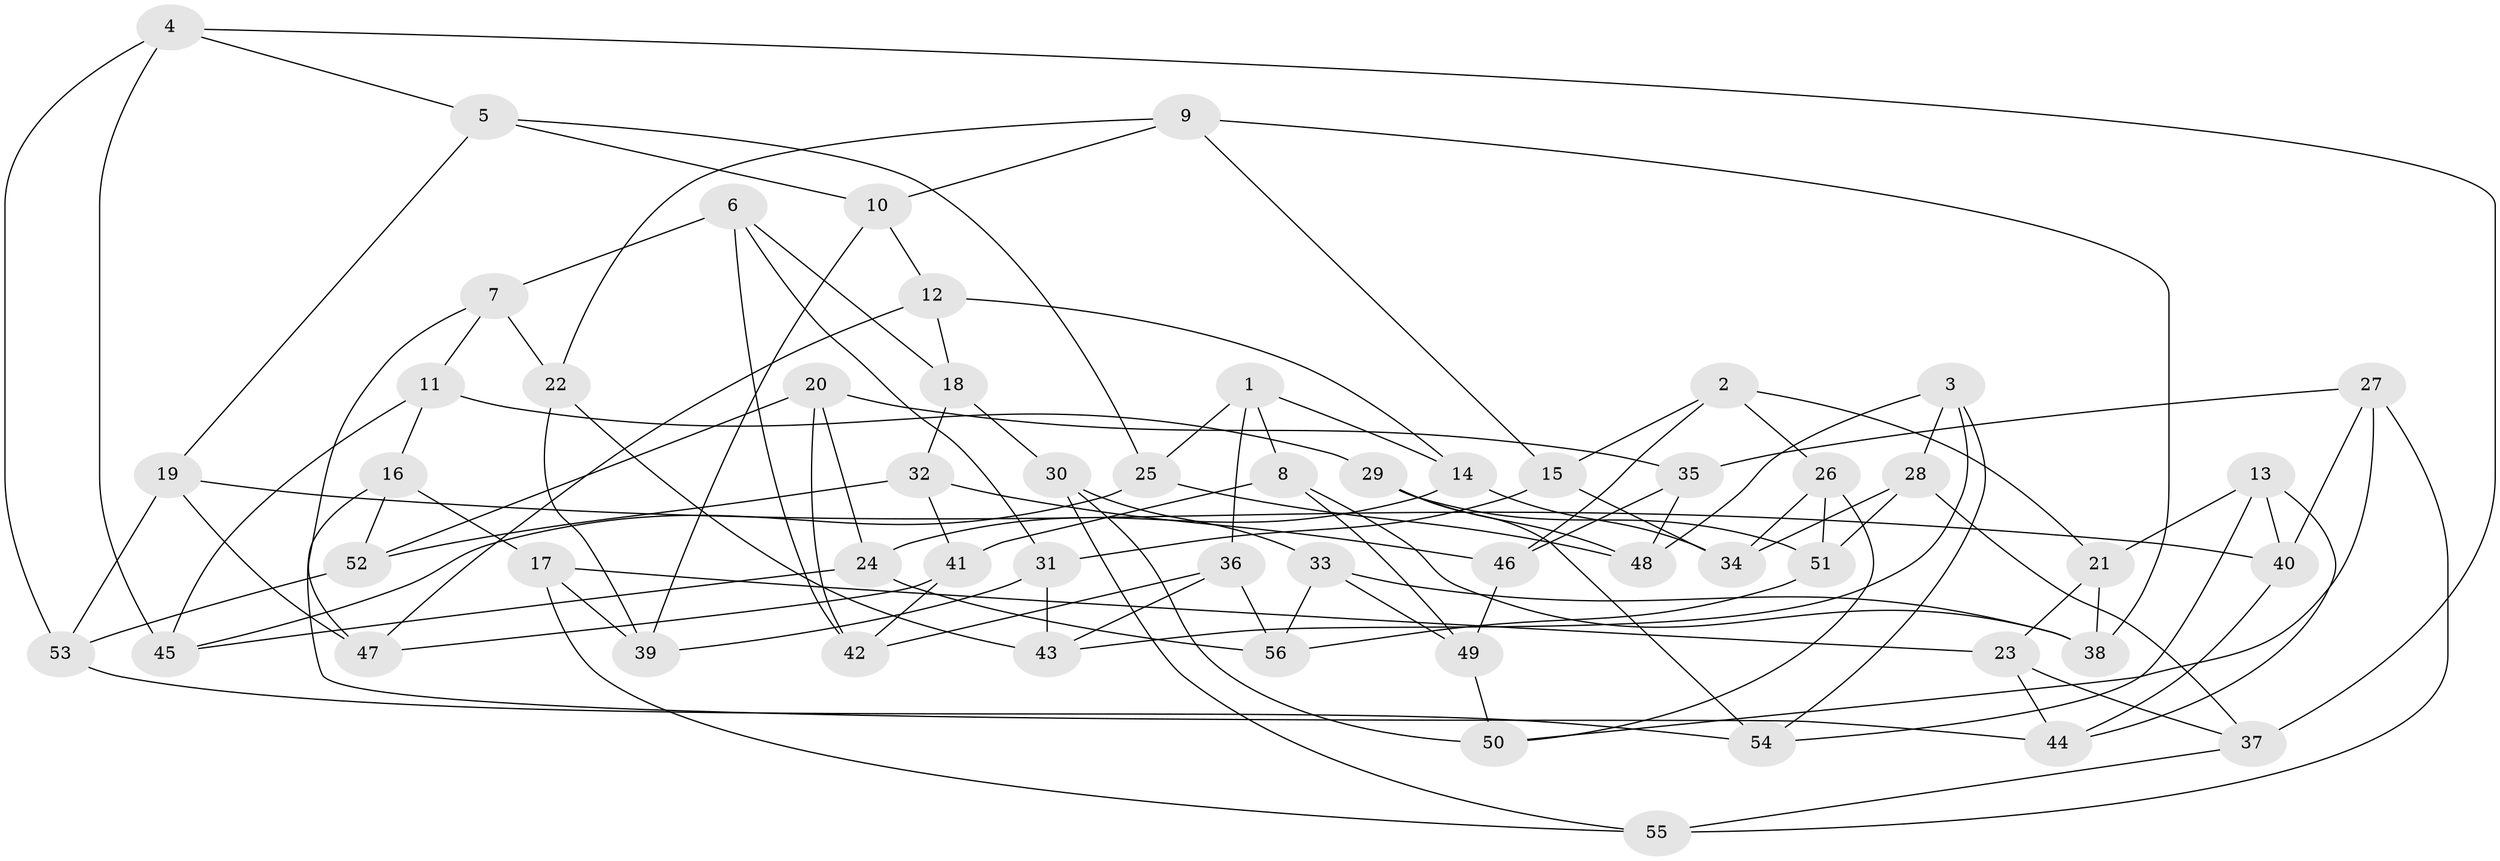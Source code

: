 // Generated by graph-tools (version 1.1) at 2025/11/02/27/25 16:11:46]
// undirected, 56 vertices, 112 edges
graph export_dot {
graph [start="1"]
  node [color=gray90,style=filled];
  1;
  2;
  3;
  4;
  5;
  6;
  7;
  8;
  9;
  10;
  11;
  12;
  13;
  14;
  15;
  16;
  17;
  18;
  19;
  20;
  21;
  22;
  23;
  24;
  25;
  26;
  27;
  28;
  29;
  30;
  31;
  32;
  33;
  34;
  35;
  36;
  37;
  38;
  39;
  40;
  41;
  42;
  43;
  44;
  45;
  46;
  47;
  48;
  49;
  50;
  51;
  52;
  53;
  54;
  55;
  56;
  1 -- 25;
  1 -- 14;
  1 -- 8;
  1 -- 36;
  2 -- 21;
  2 -- 15;
  2 -- 26;
  2 -- 46;
  3 -- 48;
  3 -- 54;
  3 -- 43;
  3 -- 28;
  4 -- 45;
  4 -- 5;
  4 -- 53;
  4 -- 37;
  5 -- 19;
  5 -- 10;
  5 -- 25;
  6 -- 7;
  6 -- 31;
  6 -- 18;
  6 -- 42;
  7 -- 47;
  7 -- 11;
  7 -- 22;
  8 -- 38;
  8 -- 41;
  8 -- 49;
  9 -- 15;
  9 -- 10;
  9 -- 38;
  9 -- 22;
  10 -- 12;
  10 -- 39;
  11 -- 16;
  11 -- 29;
  11 -- 45;
  12 -- 18;
  12 -- 47;
  12 -- 14;
  13 -- 21;
  13 -- 40;
  13 -- 44;
  13 -- 54;
  14 -- 24;
  14 -- 34;
  15 -- 31;
  15 -- 34;
  16 -- 44;
  16 -- 17;
  16 -- 52;
  17 -- 23;
  17 -- 39;
  17 -- 55;
  18 -- 32;
  18 -- 30;
  19 -- 47;
  19 -- 53;
  19 -- 40;
  20 -- 42;
  20 -- 35;
  20 -- 52;
  20 -- 24;
  21 -- 23;
  21 -- 38;
  22 -- 39;
  22 -- 43;
  23 -- 37;
  23 -- 44;
  24 -- 45;
  24 -- 56;
  25 -- 48;
  25 -- 45;
  26 -- 51;
  26 -- 34;
  26 -- 50;
  27 -- 50;
  27 -- 55;
  27 -- 35;
  27 -- 40;
  28 -- 37;
  28 -- 51;
  28 -- 34;
  29 -- 51;
  29 -- 54;
  29 -- 48;
  30 -- 55;
  30 -- 33;
  30 -- 50;
  31 -- 39;
  31 -- 43;
  32 -- 41;
  32 -- 52;
  32 -- 46;
  33 -- 56;
  33 -- 38;
  33 -- 49;
  35 -- 46;
  35 -- 48;
  36 -- 43;
  36 -- 42;
  36 -- 56;
  37 -- 55;
  40 -- 44;
  41 -- 42;
  41 -- 47;
  46 -- 49;
  49 -- 50;
  51 -- 56;
  52 -- 53;
  53 -- 54;
}
